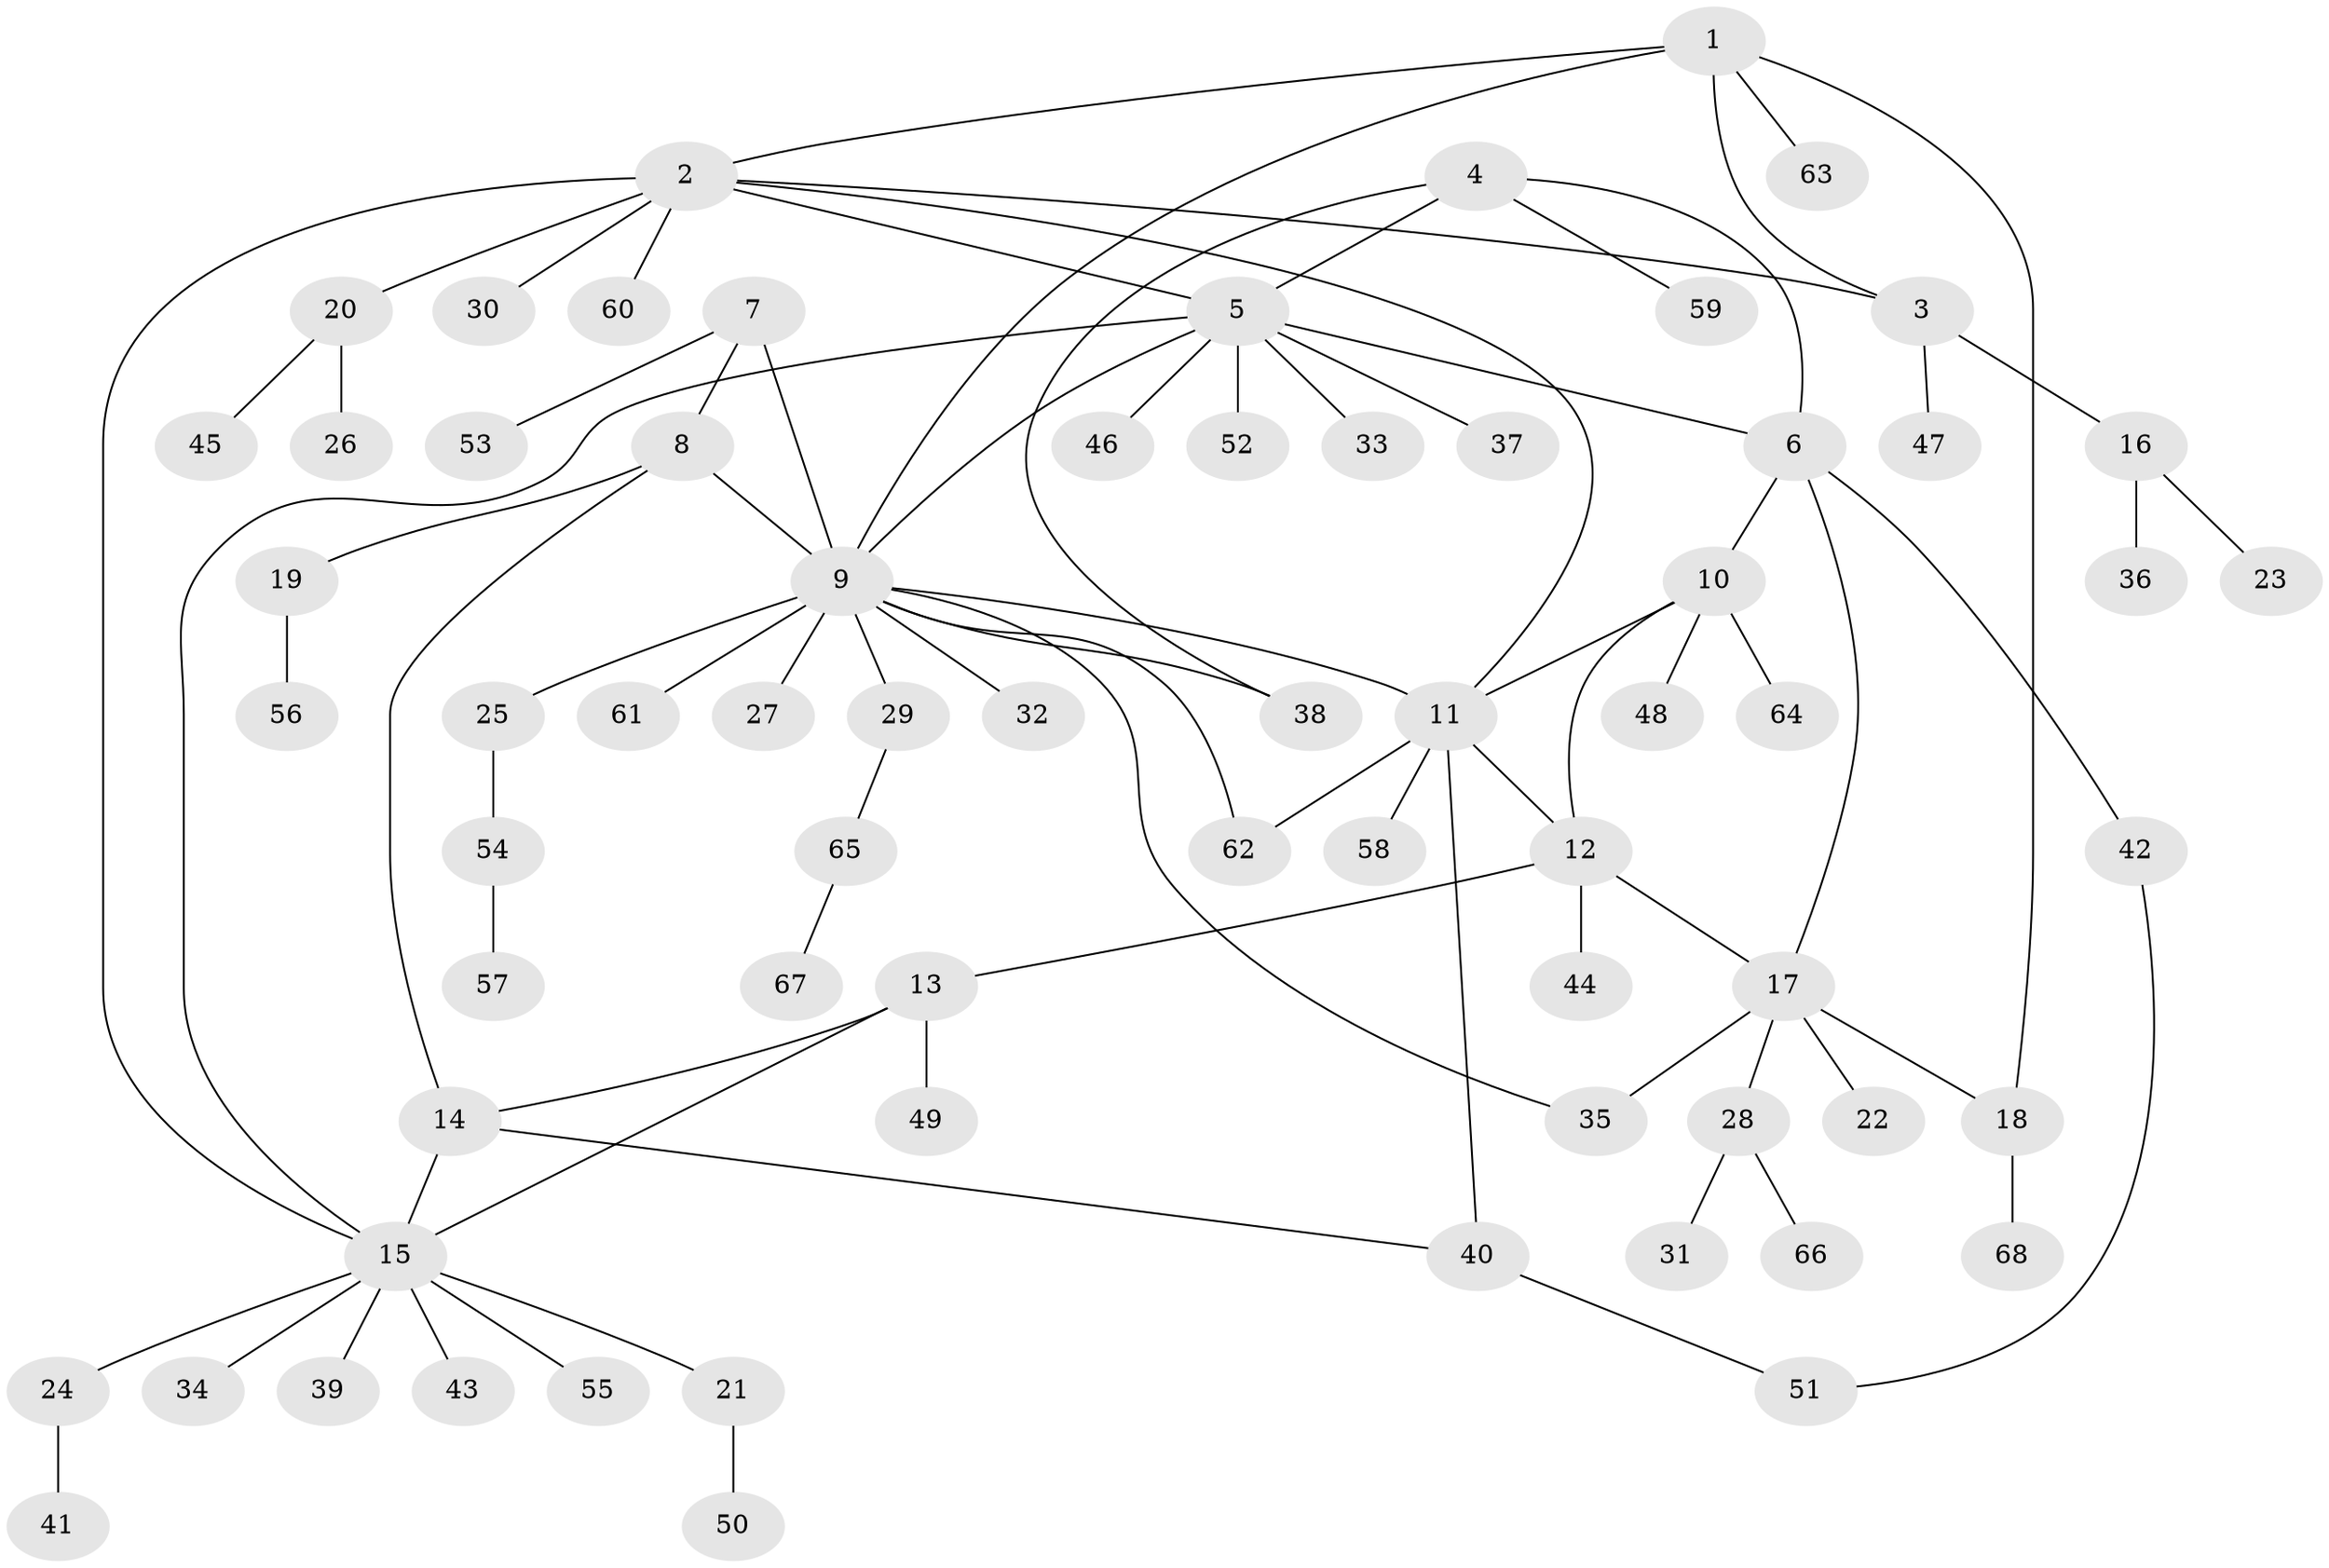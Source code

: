 // coarse degree distribution, {10: 0.037037037037037035, 12: 0.037037037037037035, 8: 0.037037037037037035, 2: 0.14814814814814814, 3: 0.07407407407407407, 6: 0.037037037037037035, 4: 0.037037037037037035, 5: 0.037037037037037035, 1: 0.5555555555555556}
// Generated by graph-tools (version 1.1) at 2025/19/03/04/25 18:19:58]
// undirected, 68 vertices, 85 edges
graph export_dot {
graph [start="1"]
  node [color=gray90,style=filled];
  1;
  2;
  3;
  4;
  5;
  6;
  7;
  8;
  9;
  10;
  11;
  12;
  13;
  14;
  15;
  16;
  17;
  18;
  19;
  20;
  21;
  22;
  23;
  24;
  25;
  26;
  27;
  28;
  29;
  30;
  31;
  32;
  33;
  34;
  35;
  36;
  37;
  38;
  39;
  40;
  41;
  42;
  43;
  44;
  45;
  46;
  47;
  48;
  49;
  50;
  51;
  52;
  53;
  54;
  55;
  56;
  57;
  58;
  59;
  60;
  61;
  62;
  63;
  64;
  65;
  66;
  67;
  68;
  1 -- 2;
  1 -- 3;
  1 -- 9;
  1 -- 18;
  1 -- 63;
  2 -- 3;
  2 -- 5;
  2 -- 11;
  2 -- 15;
  2 -- 20;
  2 -- 30;
  2 -- 60;
  3 -- 16;
  3 -- 47;
  4 -- 5;
  4 -- 6;
  4 -- 38;
  4 -- 59;
  5 -- 6;
  5 -- 9;
  5 -- 15;
  5 -- 33;
  5 -- 37;
  5 -- 46;
  5 -- 52;
  6 -- 10;
  6 -- 17;
  6 -- 42;
  7 -- 8;
  7 -- 9;
  7 -- 53;
  8 -- 9;
  8 -- 14;
  8 -- 19;
  9 -- 11;
  9 -- 25;
  9 -- 27;
  9 -- 29;
  9 -- 32;
  9 -- 35;
  9 -- 38;
  9 -- 61;
  9 -- 62;
  10 -- 11;
  10 -- 12;
  10 -- 48;
  10 -- 64;
  11 -- 12;
  11 -- 40;
  11 -- 58;
  11 -- 62;
  12 -- 13;
  12 -- 17;
  12 -- 44;
  13 -- 14;
  13 -- 15;
  13 -- 49;
  14 -- 15;
  14 -- 40;
  15 -- 21;
  15 -- 24;
  15 -- 34;
  15 -- 39;
  15 -- 43;
  15 -- 55;
  16 -- 23;
  16 -- 36;
  17 -- 18;
  17 -- 22;
  17 -- 28;
  17 -- 35;
  18 -- 68;
  19 -- 56;
  20 -- 26;
  20 -- 45;
  21 -- 50;
  24 -- 41;
  25 -- 54;
  28 -- 31;
  28 -- 66;
  29 -- 65;
  40 -- 51;
  42 -- 51;
  54 -- 57;
  65 -- 67;
}
